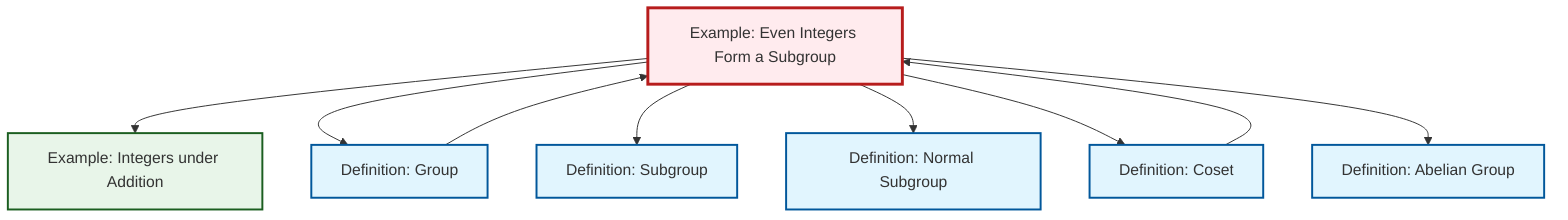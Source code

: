 graph TD
    classDef definition fill:#e1f5fe,stroke:#01579b,stroke-width:2px
    classDef theorem fill:#f3e5f5,stroke:#4a148c,stroke-width:2px
    classDef axiom fill:#fff3e0,stroke:#e65100,stroke-width:2px
    classDef example fill:#e8f5e9,stroke:#1b5e20,stroke-width:2px
    classDef current fill:#ffebee,stroke:#b71c1c,stroke-width:3px
    def-abelian-group["Definition: Abelian Group"]:::definition
    def-subgroup["Definition: Subgroup"]:::definition
    ex-integers-addition["Example: Integers under Addition"]:::example
    ex-even-integers-subgroup["Example: Even Integers Form a Subgroup"]:::example
    def-coset["Definition: Coset"]:::definition
    def-group["Definition: Group"]:::definition
    def-normal-subgroup["Definition: Normal Subgroup"]:::definition
    ex-even-integers-subgroup --> ex-integers-addition
    ex-even-integers-subgroup --> def-group
    ex-even-integers-subgroup --> def-subgroup
    ex-even-integers-subgroup --> def-normal-subgroup
    def-coset --> ex-even-integers-subgroup
    ex-even-integers-subgroup --> def-coset
    def-group --> ex-even-integers-subgroup
    ex-even-integers-subgroup --> def-abelian-group
    class ex-even-integers-subgroup current